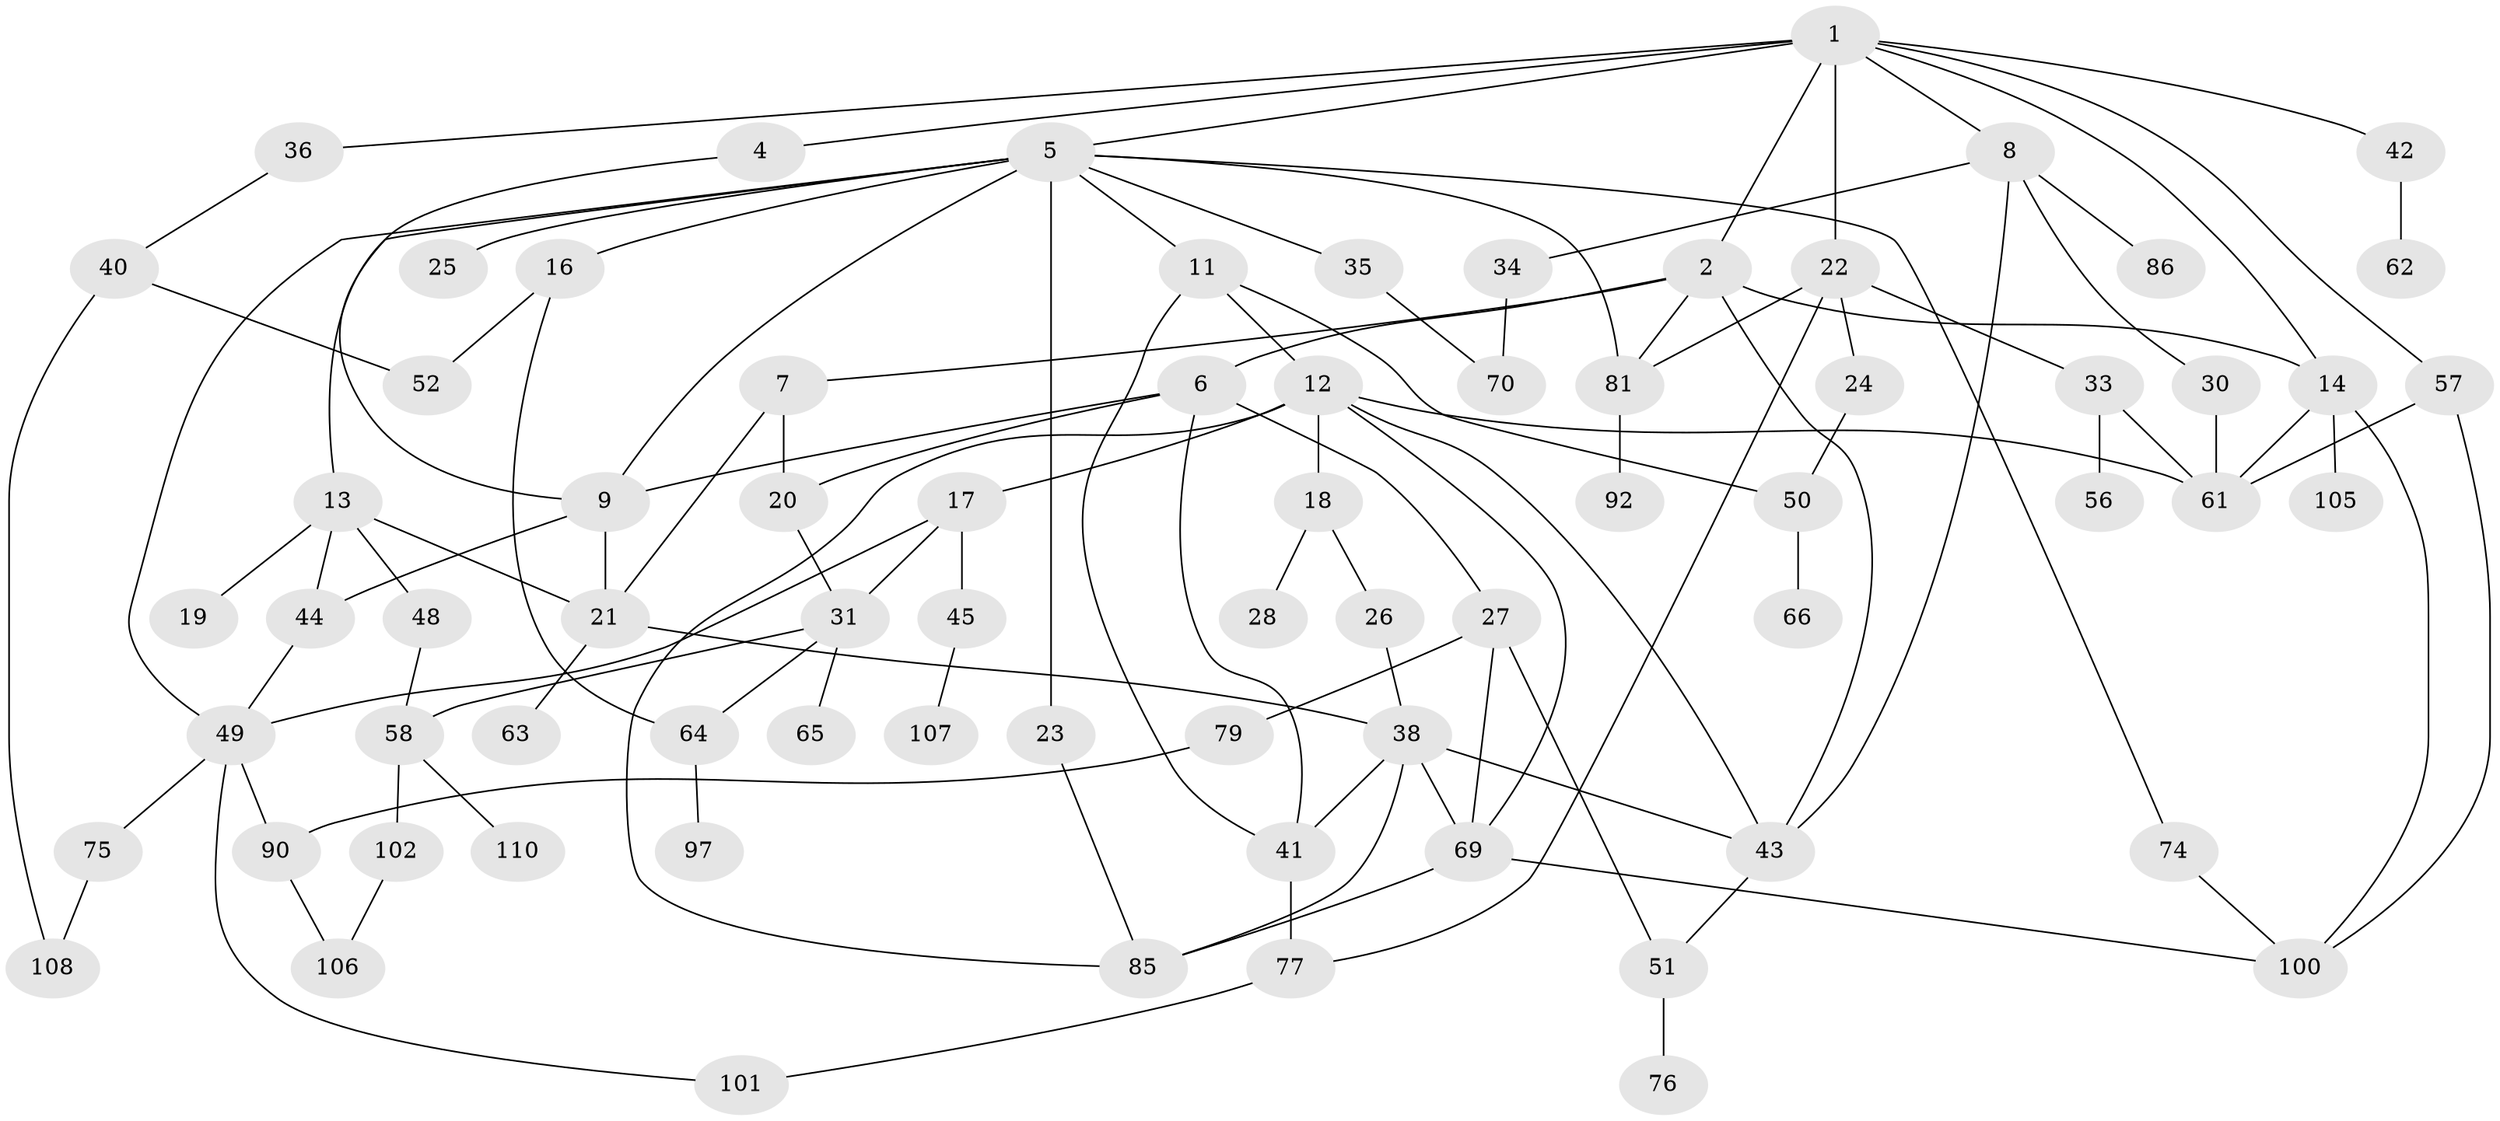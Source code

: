 // original degree distribution, {7: 0.018018018018018018, 6: 0.009009009009009009, 4: 0.14414414414414414, 3: 0.22522522522522523, 8: 0.009009009009009009, 5: 0.07207207207207207, 2: 0.3333333333333333, 1: 0.1891891891891892}
// Generated by graph-tools (version 1.1) at 2025/41/03/06/25 10:41:30]
// undirected, 73 vertices, 113 edges
graph export_dot {
graph [start="1"]
  node [color=gray90,style=filled];
  1 [super="+3"];
  2 [super="+46"];
  4 [super="+103"];
  5 [super="+10"];
  6 [super="+54"];
  7;
  8 [super="+55"];
  9 [super="+88"];
  11;
  12 [super="+29"];
  13 [super="+15"];
  14;
  16;
  17;
  18;
  19;
  20 [super="+83"];
  21 [super="+32"];
  22 [super="+73"];
  23 [super="+47"];
  24;
  25;
  26;
  27 [super="+96"];
  28 [super="+37"];
  30;
  31 [super="+39"];
  33 [super="+94"];
  34 [super="+67"];
  35 [super="+99"];
  36;
  38 [super="+98"];
  40 [super="+91"];
  41 [super="+82"];
  42 [super="+59"];
  43 [super="+60"];
  44;
  45 [super="+68"];
  48;
  49 [super="+53"];
  50 [super="+80"];
  51 [super="+111"];
  52 [super="+84"];
  56;
  57 [super="+89"];
  58 [super="+95"];
  61 [super="+72"];
  62;
  63;
  64 [super="+87"];
  65;
  66;
  69 [super="+71"];
  70;
  74 [super="+78"];
  75;
  76;
  77 [super="+109"];
  79 [super="+93"];
  81;
  85;
  86;
  90;
  92;
  97;
  100;
  101;
  102 [super="+104"];
  105;
  106;
  107;
  108;
  110;
  1 -- 2;
  1 -- 5;
  1 -- 8;
  1 -- 14;
  1 -- 36;
  1 -- 42;
  1 -- 4;
  1 -- 22;
  1 -- 57;
  2 -- 6;
  2 -- 7;
  2 -- 43;
  2 -- 81;
  2 -- 14;
  4 -- 9;
  5 -- 9;
  5 -- 23;
  5 -- 35;
  5 -- 49;
  5 -- 74;
  5 -- 81;
  5 -- 16;
  5 -- 25;
  5 -- 11;
  5 -- 13;
  6 -- 27;
  6 -- 20;
  6 -- 41;
  6 -- 9;
  7 -- 20;
  7 -- 21;
  8 -- 30;
  8 -- 34;
  8 -- 86;
  8 -- 43;
  9 -- 44;
  9 -- 21;
  11 -- 12;
  11 -- 41;
  11 -- 50;
  12 -- 17;
  12 -- 18;
  12 -- 69;
  12 -- 85;
  12 -- 61;
  12 -- 43;
  13 -- 48;
  13 -- 19;
  13 -- 21;
  13 -- 44;
  14 -- 105;
  14 -- 100;
  14 -- 61;
  16 -- 52;
  16 -- 64;
  17 -- 31;
  17 -- 45;
  17 -- 49;
  18 -- 26;
  18 -- 28;
  20 -- 31;
  21 -- 38;
  21 -- 63;
  22 -- 24;
  22 -- 33;
  22 -- 77;
  22 -- 81;
  23 -- 85;
  24 -- 50;
  26 -- 38;
  27 -- 79;
  27 -- 51;
  27 -- 69;
  30 -- 61;
  31 -- 64;
  31 -- 65;
  31 -- 58;
  33 -- 56;
  33 -- 61;
  34 -- 70;
  35 -- 70;
  36 -- 40;
  38 -- 85;
  38 -- 69;
  38 -- 41;
  38 -- 43;
  40 -- 52;
  40 -- 108;
  41 -- 77;
  42 -- 62;
  43 -- 51;
  44 -- 49;
  45 -- 107;
  48 -- 58;
  49 -- 75;
  49 -- 90;
  49 -- 101;
  50 -- 66;
  51 -- 76;
  57 -- 100;
  57 -- 61;
  58 -- 110;
  58 -- 102;
  64 -- 97;
  69 -- 85;
  69 -- 100;
  74 -- 100;
  75 -- 108;
  77 -- 101;
  79 -- 90;
  81 -- 92;
  90 -- 106;
  102 -- 106;
}
